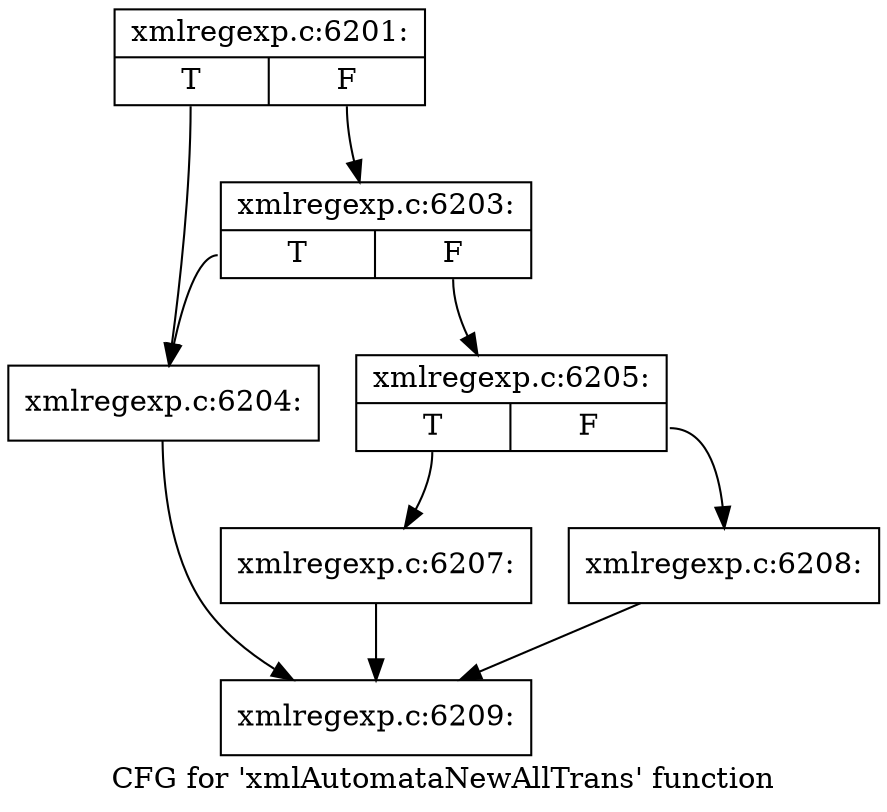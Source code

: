 digraph "CFG for 'xmlAutomataNewAllTrans' function" {
	label="CFG for 'xmlAutomataNewAllTrans' function";

	Node0x4130140 [shape=record,label="{xmlregexp.c:6201:|{<s0>T|<s1>F}}"];
	Node0x4130140:s0 -> Node0x4131180;
	Node0x4130140:s1 -> Node0x4131220;
	Node0x4131220 [shape=record,label="{xmlregexp.c:6203:|{<s0>T|<s1>F}}"];
	Node0x4131220:s0 -> Node0x4131180;
	Node0x4131220:s1 -> Node0x41311d0;
	Node0x4131180 [shape=record,label="{xmlregexp.c:6204:}"];
	Node0x4131180 -> Node0x412e970;
	Node0x41311d0 [shape=record,label="{xmlregexp.c:6205:|{<s0>T|<s1>F}}"];
	Node0x41311d0:s0 -> Node0x4132160;
	Node0x41311d0:s1 -> Node0x41325d0;
	Node0x4132160 [shape=record,label="{xmlregexp.c:6207:}"];
	Node0x4132160 -> Node0x412e970;
	Node0x41325d0 [shape=record,label="{xmlregexp.c:6208:}"];
	Node0x41325d0 -> Node0x412e970;
	Node0x412e970 [shape=record,label="{xmlregexp.c:6209:}"];
}
